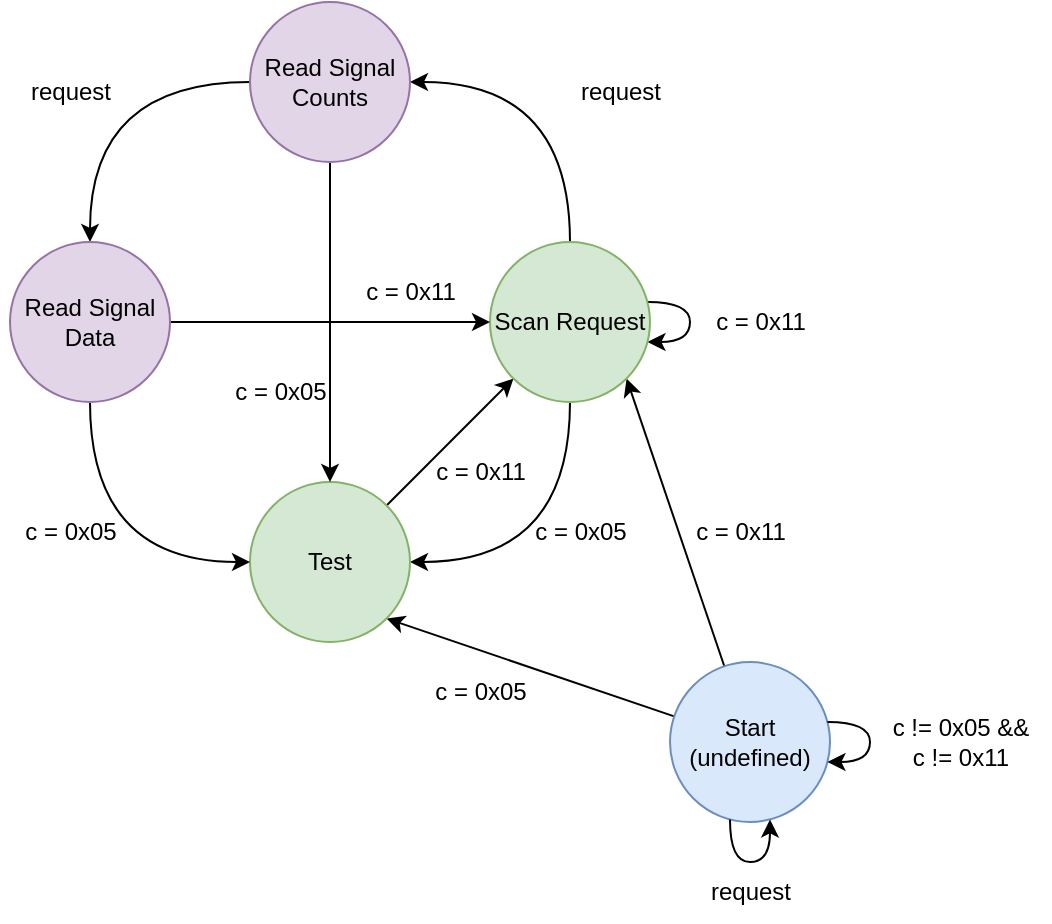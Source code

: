 <mxfile version="20.5.0" type="device"><diagram id="NNHq4ogQvjOVMVxQziHQ" name="Page-1"><mxGraphModel dx="981" dy="538" grid="1" gridSize="10" guides="1" tooltips="1" connect="1" arrows="1" fold="1" page="1" pageScale="1" pageWidth="850" pageHeight="1100" math="0" shadow="0"><root><mxCell id="0"/><mxCell id="1" parent="0"/><mxCell id="u7kifPV-6Z-ezmACVmGs-59" style="rounded=0;orthogonalLoop=1;jettySize=auto;html=1;entryX=1;entryY=1;entryDx=0;entryDy=0;" edge="1" parent="1" source="u7kifPV-6Z-ezmACVmGs-1" target="u7kifPV-6Z-ezmACVmGs-3"><mxGeometry relative="1" as="geometry"/></mxCell><mxCell id="u7kifPV-6Z-ezmACVmGs-60" style="rounded=0;orthogonalLoop=1;jettySize=auto;html=1;entryX=1;entryY=1;entryDx=0;entryDy=0;" edge="1" parent="1" source="u7kifPV-6Z-ezmACVmGs-1" target="u7kifPV-6Z-ezmACVmGs-2"><mxGeometry relative="1" as="geometry"/></mxCell><mxCell id="u7kifPV-6Z-ezmACVmGs-1" value="&lt;div&gt;Start&lt;/div&gt;&lt;div&gt;(undefined)&lt;br&gt;&lt;/div&gt;" style="ellipse;whiteSpace=wrap;html=1;aspect=fixed;fillColor=#dae8fc;strokeColor=#6c8ebf;" vertex="1" parent="1"><mxGeometry x="530" y="450" width="80" height="80" as="geometry"/></mxCell><mxCell id="u7kifPV-6Z-ezmACVmGs-50" style="edgeStyle=orthogonalEdgeStyle;curved=1;rounded=0;orthogonalLoop=1;jettySize=auto;html=1;exitX=0.5;exitY=1;exitDx=0;exitDy=0;" edge="1" parent="1" source="u7kifPV-6Z-ezmACVmGs-3" target="u7kifPV-6Z-ezmACVmGs-2"><mxGeometry relative="1" as="geometry"><Array as="points"><mxPoint x="480" y="400"/></Array></mxGeometry></mxCell><mxCell id="u7kifPV-6Z-ezmACVmGs-65" style="edgeStyle=none;rounded=0;orthogonalLoop=1;jettySize=auto;html=1;exitX=1;exitY=0;exitDx=0;exitDy=0;" edge="1" parent="1" source="u7kifPV-6Z-ezmACVmGs-2" target="u7kifPV-6Z-ezmACVmGs-3"><mxGeometry relative="1" as="geometry"/></mxCell><mxCell id="u7kifPV-6Z-ezmACVmGs-2" value="Test" style="ellipse;whiteSpace=wrap;html=1;aspect=fixed;fillColor=#d5e8d4;strokeColor=#82b366;" vertex="1" parent="1"><mxGeometry x="320" y="360" width="80" height="80" as="geometry"/></mxCell><mxCell id="u7kifPV-6Z-ezmACVmGs-48" style="edgeStyle=orthogonalEdgeStyle;curved=1;rounded=0;orthogonalLoop=1;jettySize=auto;html=1;" edge="1" parent="1" source="u7kifPV-6Z-ezmACVmGs-3" target="u7kifPV-6Z-ezmACVmGs-3"><mxGeometry relative="1" as="geometry"><mxPoint x="500" y="230" as="targetPoint"/></mxGeometry></mxCell><mxCell id="u7kifPV-6Z-ezmACVmGs-49" style="edgeStyle=orthogonalEdgeStyle;curved=1;rounded=0;orthogonalLoop=1;jettySize=auto;html=1;entryX=1;entryY=0.5;entryDx=0;entryDy=0;" edge="1" parent="1" source="u7kifPV-6Z-ezmACVmGs-3" target="u7kifPV-6Z-ezmACVmGs-4"><mxGeometry relative="1" as="geometry"><Array as="points"><mxPoint x="480" y="160"/></Array></mxGeometry></mxCell><mxCell id="u7kifPV-6Z-ezmACVmGs-3" value="Scan Request" style="ellipse;whiteSpace=wrap;html=1;aspect=fixed;fillColor=#d5e8d4;strokeColor=#82b366;" vertex="1" parent="1"><mxGeometry x="440" y="240" width="80" height="80" as="geometry"/></mxCell><mxCell id="u7kifPV-6Z-ezmACVmGs-38" style="edgeStyle=orthogonalEdgeStyle;curved=1;rounded=0;orthogonalLoop=1;jettySize=auto;html=1;entryX=0.5;entryY=0;entryDx=0;entryDy=0;" edge="1" parent="1" source="u7kifPV-6Z-ezmACVmGs-4" target="u7kifPV-6Z-ezmACVmGs-5"><mxGeometry relative="1" as="geometry"/></mxCell><mxCell id="u7kifPV-6Z-ezmACVmGs-40" style="edgeStyle=orthogonalEdgeStyle;curved=1;rounded=0;orthogonalLoop=1;jettySize=auto;html=1;entryX=0.5;entryY=0;entryDx=0;entryDy=0;" edge="1" parent="1" source="u7kifPV-6Z-ezmACVmGs-4" target="u7kifPV-6Z-ezmACVmGs-2"><mxGeometry relative="1" as="geometry"><Array as="points"><mxPoint x="360" y="280"/><mxPoint x="360" y="280"/></Array></mxGeometry></mxCell><mxCell id="u7kifPV-6Z-ezmACVmGs-4" value="Read Signal Counts" style="ellipse;whiteSpace=wrap;html=1;aspect=fixed;fillColor=#e1d5e7;strokeColor=#9673a6;" vertex="1" parent="1"><mxGeometry x="320" y="120" width="80" height="80" as="geometry"/></mxCell><mxCell id="u7kifPV-6Z-ezmACVmGs-41" style="edgeStyle=orthogonalEdgeStyle;curved=1;rounded=0;orthogonalLoop=1;jettySize=auto;html=1;entryX=0;entryY=0.5;entryDx=0;entryDy=0;" edge="1" parent="1" source="u7kifPV-6Z-ezmACVmGs-5" target="u7kifPV-6Z-ezmACVmGs-2"><mxGeometry relative="1" as="geometry"><Array as="points"><mxPoint x="240" y="400"/></Array></mxGeometry></mxCell><mxCell id="u7kifPV-6Z-ezmACVmGs-51" style="edgeStyle=orthogonalEdgeStyle;curved=1;rounded=0;orthogonalLoop=1;jettySize=auto;html=1;entryX=0;entryY=0.5;entryDx=0;entryDy=0;" edge="1" parent="1" source="u7kifPV-6Z-ezmACVmGs-5" target="u7kifPV-6Z-ezmACVmGs-3"><mxGeometry relative="1" as="geometry"/></mxCell><mxCell id="u7kifPV-6Z-ezmACVmGs-5" value="Read Signal Data" style="ellipse;whiteSpace=wrap;html=1;aspect=fixed;fillColor=#e1d5e7;strokeColor=#9673a6;" vertex="1" parent="1"><mxGeometry x="200" y="240" width="80" height="80" as="geometry"/></mxCell><mxCell id="u7kifPV-6Z-ezmACVmGs-7" value="c = 0x11" style="text;html=1;align=center;verticalAlign=middle;resizable=0;points=[];autosize=1;strokeColor=none;fillColor=none;" vertex="1" parent="1"><mxGeometry x="365" y="250" width="70" height="30" as="geometry"/></mxCell><mxCell id="u7kifPV-6Z-ezmACVmGs-11" value="request" style="text;html=1;align=center;verticalAlign=middle;resizable=0;points=[];autosize=1;strokeColor=none;fillColor=none;" vertex="1" parent="1"><mxGeometry x="470" y="150" width="70" height="30" as="geometry"/></mxCell><mxCell id="u7kifPV-6Z-ezmACVmGs-13" value="request" style="text;html=1;align=center;verticalAlign=middle;resizable=0;points=[];autosize=1;strokeColor=none;fillColor=none;" vertex="1" parent="1"><mxGeometry x="535" y="550" width="70" height="30" as="geometry"/></mxCell><mxCell id="u7kifPV-6Z-ezmACVmGs-15" value="&lt;div&gt;c != 0x05 &amp;amp;&amp;amp;&lt;/div&gt;&lt;div&gt;c != 0x11&lt;/div&gt;" style="text;html=1;align=center;verticalAlign=middle;resizable=0;points=[];autosize=1;strokeColor=none;fillColor=none;" vertex="1" parent="1"><mxGeometry x="630" y="470" width="90" height="40" as="geometry"/></mxCell><mxCell id="u7kifPV-6Z-ezmACVmGs-25" value="c = 0x05" style="text;html=1;align=center;verticalAlign=middle;resizable=0;points=[];autosize=1;strokeColor=none;fillColor=none;" vertex="1" parent="1"><mxGeometry x="195" y="370" width="70" height="30" as="geometry"/></mxCell><mxCell id="u7kifPV-6Z-ezmACVmGs-28" value="request" style="text;html=1;align=center;verticalAlign=middle;resizable=0;points=[];autosize=1;strokeColor=none;fillColor=none;" vertex="1" parent="1"><mxGeometry x="195" y="150" width="70" height="30" as="geometry"/></mxCell><mxCell id="u7kifPV-6Z-ezmACVmGs-33" value="c = 0x11" style="text;html=1;align=center;verticalAlign=middle;resizable=0;points=[];autosize=1;strokeColor=none;fillColor=none;" vertex="1" parent="1"><mxGeometry x="540" y="265" width="70" height="30" as="geometry"/></mxCell><mxCell id="u7kifPV-6Z-ezmACVmGs-34" value="c = 0x05" style="text;html=1;align=center;verticalAlign=middle;resizable=0;points=[];autosize=1;strokeColor=none;fillColor=none;" vertex="1" parent="1"><mxGeometry x="300" y="300" width="70" height="30" as="geometry"/></mxCell><mxCell id="u7kifPV-6Z-ezmACVmGs-53" style="edgeStyle=orthogonalEdgeStyle;curved=1;rounded=0;orthogonalLoop=1;jettySize=auto;html=1;" edge="1" parent="1" source="u7kifPV-6Z-ezmACVmGs-1" target="u7kifPV-6Z-ezmACVmGs-1"><mxGeometry relative="1" as="geometry"/></mxCell><mxCell id="u7kifPV-6Z-ezmACVmGs-54" style="edgeStyle=orthogonalEdgeStyle;curved=1;rounded=0;orthogonalLoop=1;jettySize=auto;html=1;" edge="1" parent="1" source="u7kifPV-6Z-ezmACVmGs-1" target="u7kifPV-6Z-ezmACVmGs-1"><mxGeometry relative="1" as="geometry"><Array as="points"><mxPoint x="570" y="550"/></Array></mxGeometry></mxCell><mxCell id="u7kifPV-6Z-ezmACVmGs-61" value="c = 0x05" style="text;html=1;align=center;verticalAlign=middle;resizable=0;points=[];autosize=1;strokeColor=none;fillColor=none;" vertex="1" parent="1"><mxGeometry x="400" y="450" width="70" height="30" as="geometry"/></mxCell><mxCell id="u7kifPV-6Z-ezmACVmGs-63" value="c = 0x05" style="text;html=1;align=center;verticalAlign=middle;resizable=0;points=[];autosize=1;strokeColor=none;fillColor=none;" vertex="1" parent="1"><mxGeometry x="450" y="370" width="70" height="30" as="geometry"/></mxCell><mxCell id="u7kifPV-6Z-ezmACVmGs-64" value="c = 0x11" style="text;html=1;align=center;verticalAlign=middle;resizable=0;points=[];autosize=1;strokeColor=none;fillColor=none;" vertex="1" parent="1"><mxGeometry x="530" y="370" width="70" height="30" as="geometry"/></mxCell><mxCell id="u7kifPV-6Z-ezmACVmGs-66" value="c = 0x11" style="text;html=1;align=center;verticalAlign=middle;resizable=0;points=[];autosize=1;strokeColor=none;fillColor=none;" vertex="1" parent="1"><mxGeometry x="400" y="340" width="70" height="30" as="geometry"/></mxCell></root></mxGraphModel></diagram></mxfile>